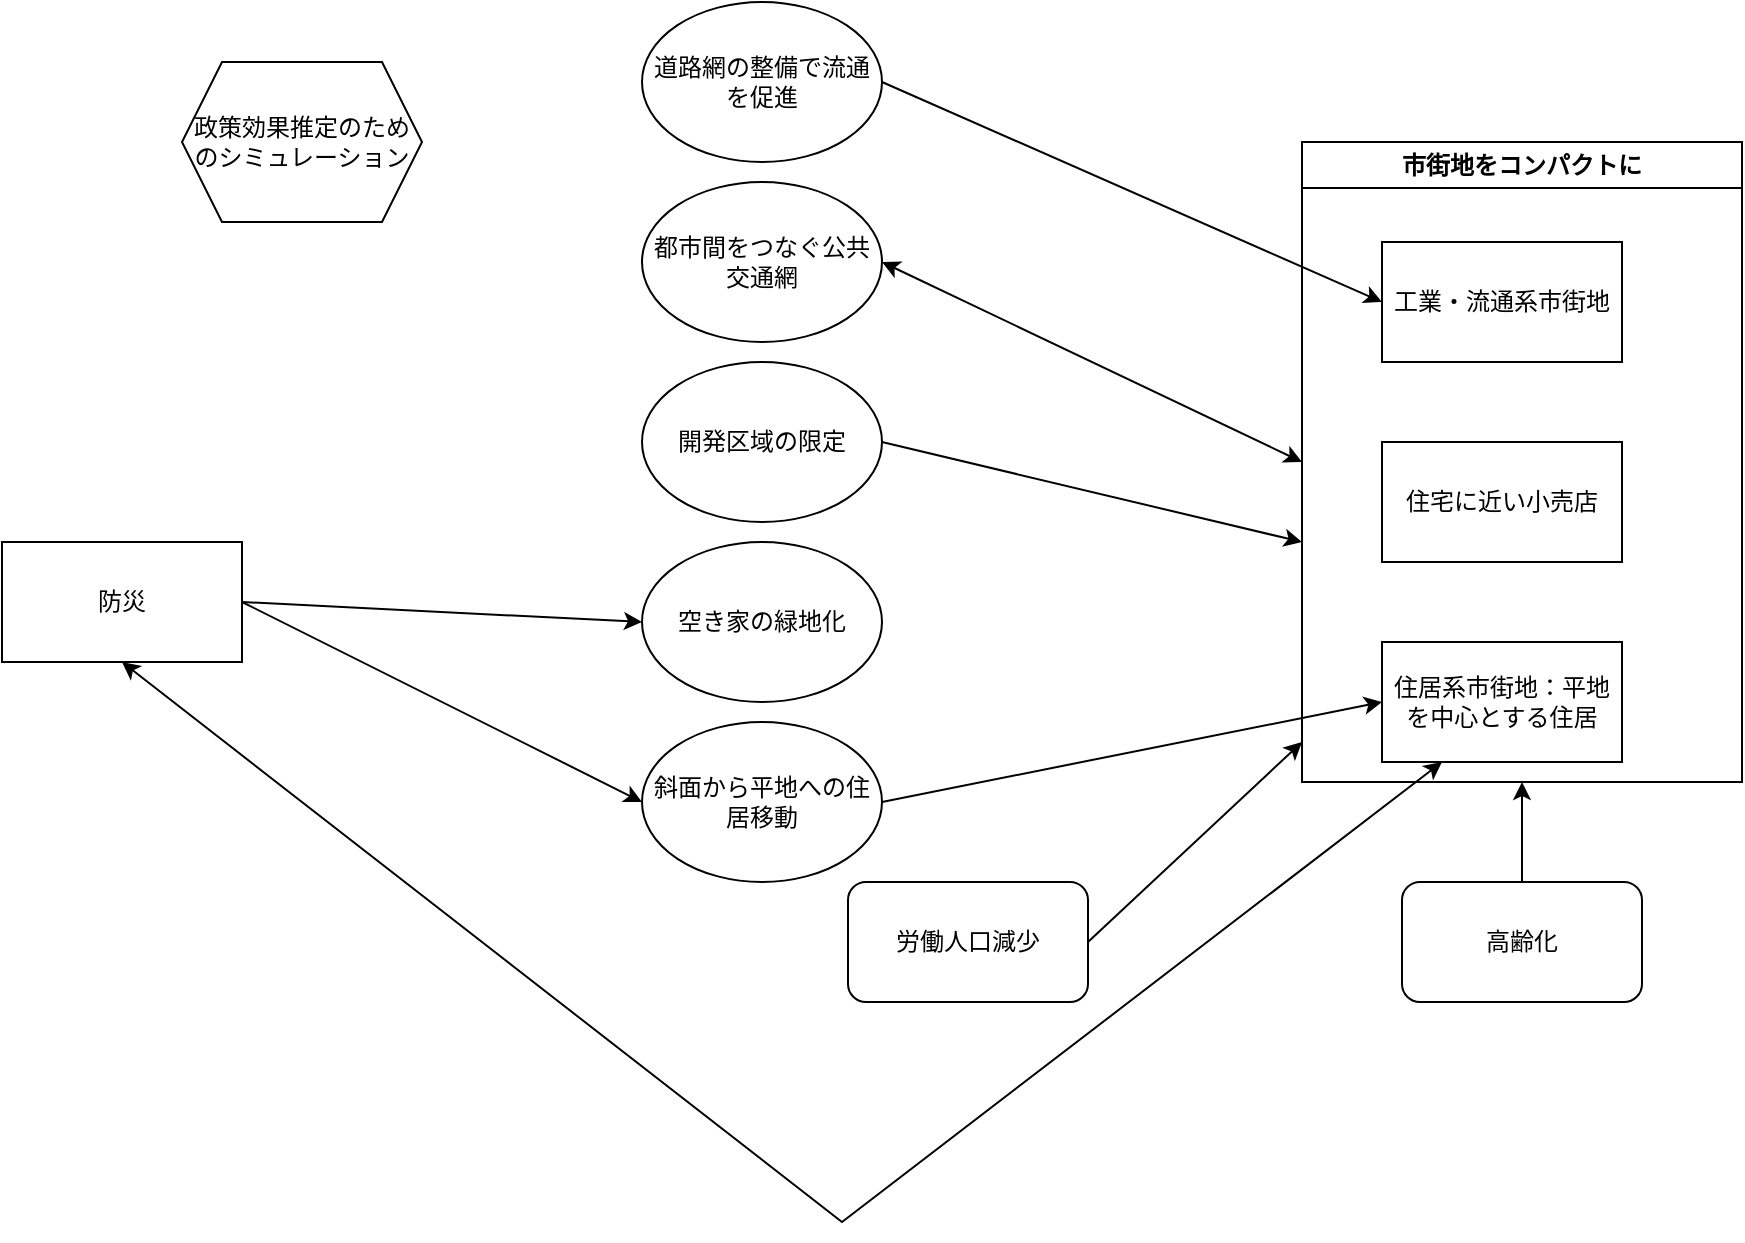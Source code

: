<mxfile version="26.0.16">
  <diagram name="Page-1" id="c7558073-3199-34d8-9f00-42111426c3f3">
    <mxGraphModel dx="2293" dy="568" grid="1" gridSize="10" guides="1" tooltips="1" connect="1" arrows="1" fold="1" page="1" pageScale="1" pageWidth="826" pageHeight="1169" background="none" math="0" shadow="0">
      <root>
        <mxCell id="0" />
        <mxCell id="1" parent="0" />
        <mxCell id="LbMQaAPlcjFNFcbojx48-96" value="防災" style="rounded=0;whiteSpace=wrap;html=1;" vertex="1" parent="1">
          <mxGeometry x="-10" y="330" width="120" height="60" as="geometry" />
        </mxCell>
        <mxCell id="LbMQaAPlcjFNFcbojx48-101" value="市街地をコンパクトに" style="swimlane;whiteSpace=wrap;html=1;" vertex="1" parent="1">
          <mxGeometry x="640" y="130" width="220" height="320" as="geometry" />
        </mxCell>
        <mxCell id="LbMQaAPlcjFNFcbojx48-100" value="住居系市街地：平地を中心とする住居" style="rounded=0;whiteSpace=wrap;html=1;" vertex="1" parent="LbMQaAPlcjFNFcbojx48-101">
          <mxGeometry x="40" y="250" width="120" height="60" as="geometry" />
        </mxCell>
        <mxCell id="LbMQaAPlcjFNFcbojx48-102" value="住宅に近い小売店" style="rounded=0;whiteSpace=wrap;html=1;" vertex="1" parent="LbMQaAPlcjFNFcbojx48-101">
          <mxGeometry x="40" y="150" width="120" height="60" as="geometry" />
        </mxCell>
        <mxCell id="LbMQaAPlcjFNFcbojx48-118" value="工業・流通系市街地" style="rounded=0;whiteSpace=wrap;html=1;" vertex="1" parent="LbMQaAPlcjFNFcbojx48-101">
          <mxGeometry x="40" y="50" width="120" height="60" as="geometry" />
        </mxCell>
        <mxCell id="LbMQaAPlcjFNFcbojx48-103" value="労働人口減少" style="rounded=1;whiteSpace=wrap;html=1;" vertex="1" parent="1">
          <mxGeometry x="413" y="500" width="120" height="60" as="geometry" />
        </mxCell>
        <mxCell id="LbMQaAPlcjFNFcbojx48-104" value="高齢化" style="rounded=1;whiteSpace=wrap;html=1;" vertex="1" parent="1">
          <mxGeometry x="690" y="500" width="120" height="60" as="geometry" />
        </mxCell>
        <mxCell id="LbMQaAPlcjFNFcbojx48-105" value="斜面から平地への住居移動" style="ellipse;whiteSpace=wrap;html=1;" vertex="1" parent="1">
          <mxGeometry x="310" y="420" width="120" height="80" as="geometry" />
        </mxCell>
        <mxCell id="LbMQaAPlcjFNFcbojx48-107" value="" style="endArrow=classic;html=1;rounded=0;exitX=1;exitY=0.5;exitDx=0;exitDy=0;entryX=0;entryY=0.5;entryDx=0;entryDy=0;" edge="1" parent="1" source="LbMQaAPlcjFNFcbojx48-96" target="LbMQaAPlcjFNFcbojx48-105">
          <mxGeometry width="50" height="50" relative="1" as="geometry">
            <mxPoint x="390" y="320" as="sourcePoint" />
            <mxPoint x="440" y="270" as="targetPoint" />
          </mxGeometry>
        </mxCell>
        <mxCell id="LbMQaAPlcjFNFcbojx48-108" value="" style="endArrow=classic;html=1;rounded=0;entryX=0;entryY=0.5;entryDx=0;entryDy=0;exitX=1;exitY=0.5;exitDx=0;exitDy=0;" edge="1" parent="1" source="LbMQaAPlcjFNFcbojx48-105" target="LbMQaAPlcjFNFcbojx48-100">
          <mxGeometry width="50" height="50" relative="1" as="geometry">
            <mxPoint x="390" y="320" as="sourcePoint" />
            <mxPoint x="440" y="270" as="targetPoint" />
          </mxGeometry>
        </mxCell>
        <mxCell id="LbMQaAPlcjFNFcbojx48-109" value="" style="endArrow=classic;html=1;rounded=0;exitX=0.5;exitY=0;exitDx=0;exitDy=0;entryX=0.5;entryY=1;entryDx=0;entryDy=0;" edge="1" parent="1" source="LbMQaAPlcjFNFcbojx48-104" target="LbMQaAPlcjFNFcbojx48-101">
          <mxGeometry width="50" height="50" relative="1" as="geometry">
            <mxPoint x="450" y="350" as="sourcePoint" />
            <mxPoint x="500" y="300" as="targetPoint" />
          </mxGeometry>
        </mxCell>
        <mxCell id="LbMQaAPlcjFNFcbojx48-110" value="空き家の緑地化" style="ellipse;whiteSpace=wrap;html=1;" vertex="1" parent="1">
          <mxGeometry x="310" y="330" width="120" height="80" as="geometry" />
        </mxCell>
        <mxCell id="LbMQaAPlcjFNFcbojx48-111" value="" style="endArrow=classic;html=1;rounded=0;exitX=1;exitY=0.5;exitDx=0;exitDy=0;entryX=0;entryY=0.5;entryDx=0;entryDy=0;" edge="1" parent="1" source="LbMQaAPlcjFNFcbojx48-96" target="LbMQaAPlcjFNFcbojx48-110">
          <mxGeometry width="50" height="50" relative="1" as="geometry">
            <mxPoint x="450" y="350" as="sourcePoint" />
            <mxPoint x="500" y="300" as="targetPoint" />
          </mxGeometry>
        </mxCell>
        <mxCell id="LbMQaAPlcjFNFcbojx48-114" value="" style="endArrow=classic;html=1;rounded=0;exitX=1;exitY=0.5;exitDx=0;exitDy=0;" edge="1" parent="1" source="LbMQaAPlcjFNFcbojx48-103">
          <mxGeometry width="50" height="50" relative="1" as="geometry">
            <mxPoint x="450" y="330" as="sourcePoint" />
            <mxPoint x="640" y="430" as="targetPoint" />
          </mxGeometry>
        </mxCell>
        <mxCell id="LbMQaAPlcjFNFcbojx48-115" value="都市間をつなぐ公共交通網" style="ellipse;whiteSpace=wrap;html=1;" vertex="1" parent="1">
          <mxGeometry x="310" y="150" width="120" height="80" as="geometry" />
        </mxCell>
        <mxCell id="LbMQaAPlcjFNFcbojx48-117" value="" style="endArrow=classic;startArrow=classic;html=1;rounded=0;entryX=0;entryY=0.5;entryDx=0;entryDy=0;exitX=1;exitY=0.5;exitDx=0;exitDy=0;" edge="1" parent="1" source="LbMQaAPlcjFNFcbojx48-115" target="LbMQaAPlcjFNFcbojx48-101">
          <mxGeometry width="50" height="50" relative="1" as="geometry">
            <mxPoint x="450" y="330" as="sourcePoint" />
            <mxPoint x="500" y="280" as="targetPoint" />
          </mxGeometry>
        </mxCell>
        <mxCell id="LbMQaAPlcjFNFcbojx48-119" value="政策効果推定のためのシミュレーション" style="shape=hexagon;perimeter=hexagonPerimeter2;whiteSpace=wrap;html=1;fixedSize=1;" vertex="1" parent="1">
          <mxGeometry x="80" y="90" width="120" height="80" as="geometry" />
        </mxCell>
        <mxCell id="LbMQaAPlcjFNFcbojx48-120" value="道路網の整備で流通を促進" style="ellipse;whiteSpace=wrap;html=1;" vertex="1" parent="1">
          <mxGeometry x="310" y="60" width="120" height="80" as="geometry" />
        </mxCell>
        <mxCell id="LbMQaAPlcjFNFcbojx48-121" value="" style="endArrow=classic;html=1;rounded=0;entryX=0;entryY=0.5;entryDx=0;entryDy=0;exitX=1;exitY=0.5;exitDx=0;exitDy=0;" edge="1" parent="1" source="LbMQaAPlcjFNFcbojx48-120" target="LbMQaAPlcjFNFcbojx48-118">
          <mxGeometry width="50" height="50" relative="1" as="geometry">
            <mxPoint x="440" y="340" as="sourcePoint" />
            <mxPoint x="490" y="290" as="targetPoint" />
          </mxGeometry>
        </mxCell>
        <mxCell id="LbMQaAPlcjFNFcbojx48-122" value="開発区域の限定" style="ellipse;whiteSpace=wrap;html=1;" vertex="1" parent="1">
          <mxGeometry x="310" y="240" width="120" height="80" as="geometry" />
        </mxCell>
        <mxCell id="LbMQaAPlcjFNFcbojx48-123" value="" style="endArrow=classic;html=1;rounded=0;exitX=1;exitY=0.5;exitDx=0;exitDy=0;" edge="1" parent="1" source="LbMQaAPlcjFNFcbojx48-122">
          <mxGeometry width="50" height="50" relative="1" as="geometry">
            <mxPoint x="440" y="340" as="sourcePoint" />
            <mxPoint x="640" y="330" as="targetPoint" />
          </mxGeometry>
        </mxCell>
        <mxCell id="LbMQaAPlcjFNFcbojx48-126" value="" style="endArrow=classic;startArrow=classic;html=1;rounded=0;exitX=0.5;exitY=1;exitDx=0;exitDy=0;" edge="1" parent="1" source="LbMQaAPlcjFNFcbojx48-96">
          <mxGeometry width="50" height="50" relative="1" as="geometry">
            <mxPoint x="520" y="360" as="sourcePoint" />
            <mxPoint x="710" y="440" as="targetPoint" />
            <Array as="points">
              <mxPoint x="410" y="670" />
            </Array>
          </mxGeometry>
        </mxCell>
      </root>
    </mxGraphModel>
  </diagram>
</mxfile>

